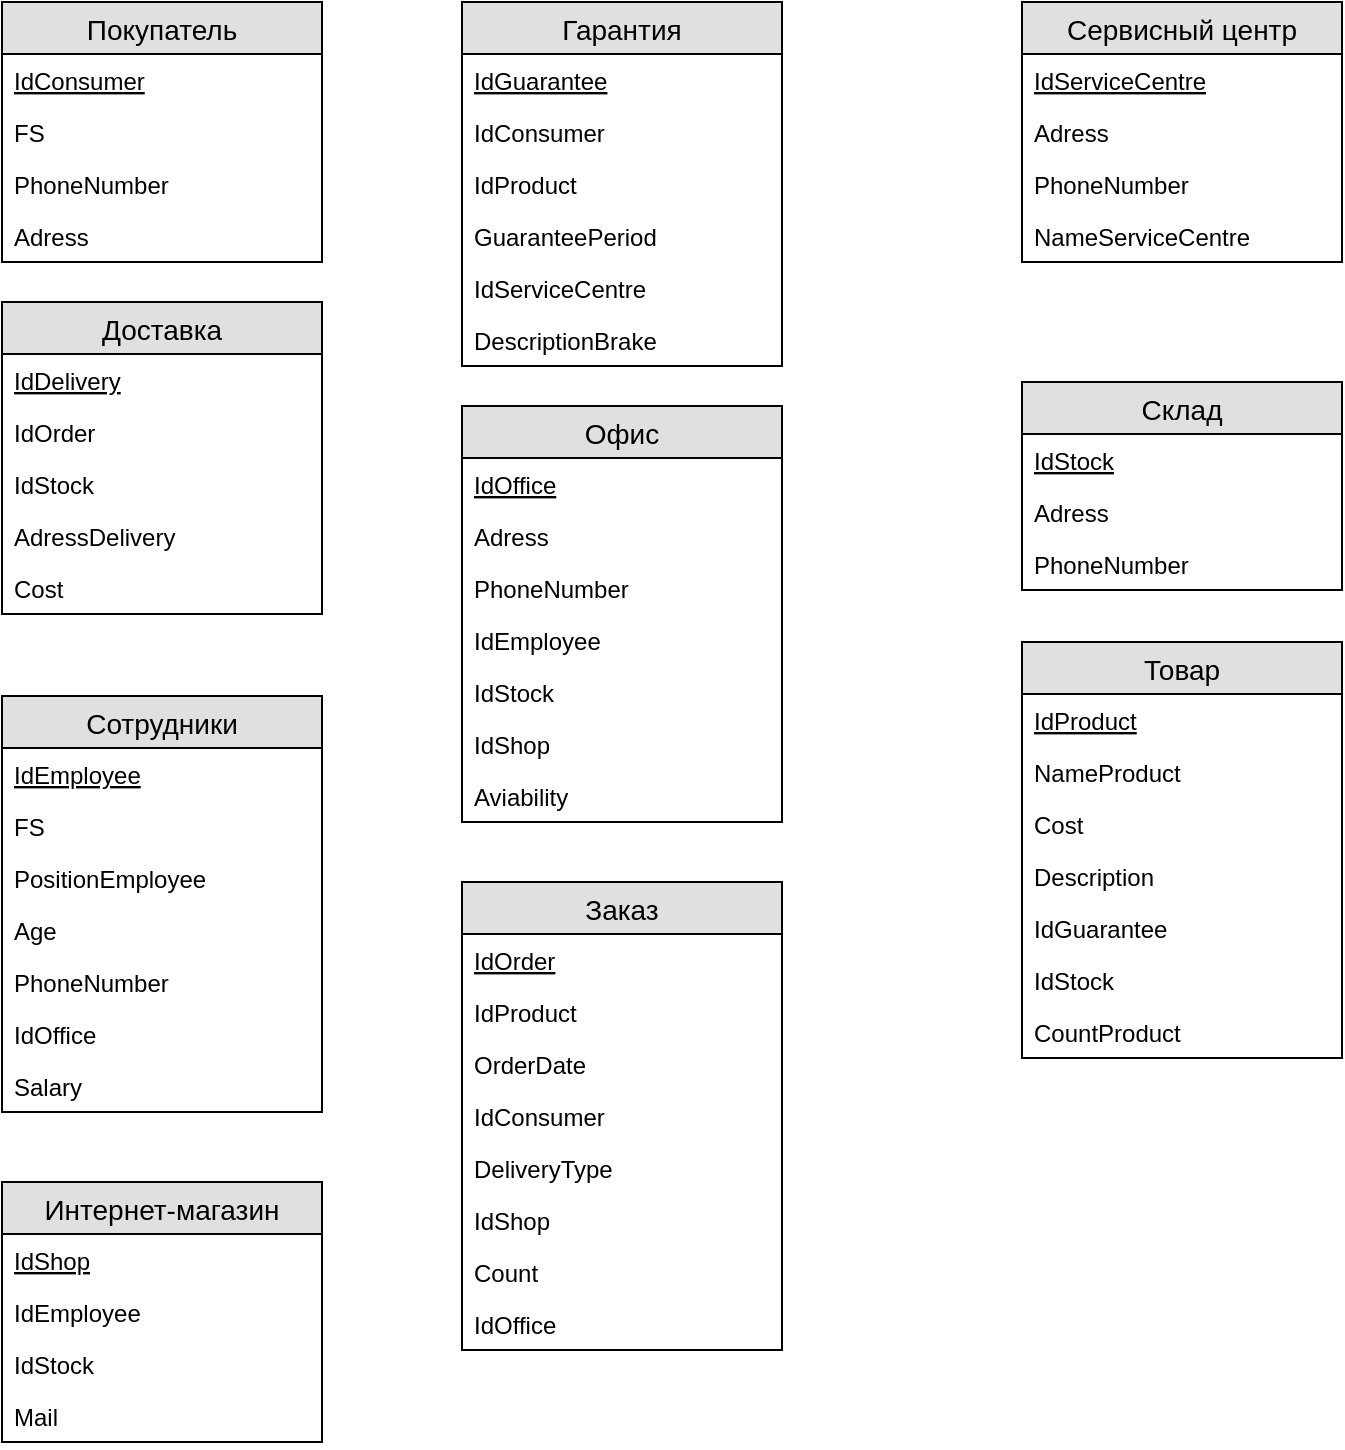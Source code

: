 <mxfile version="12.2.6" type="github" pages="1"><diagram id="Pn-FtpBva0utDwH_4W8m" name="Page-1"><mxGraphModel dx="1408" dy="780" grid="1" gridSize="10" guides="1" tooltips="1" connect="1" arrows="1" fold="1" page="1" pageScale="1" pageWidth="827" pageHeight="1169" math="0" shadow="0"><root><mxCell id="0"/><mxCell id="1" parent="0"/><mxCell id="OUVSQ0JZEMTmIH4KBOyO-5" value="Покупатель" style="swimlane;fontStyle=0;childLayout=stackLayout;horizontal=1;startSize=26;fillColor=#e0e0e0;horizontalStack=0;resizeParent=1;resizeParentMax=0;resizeLast=0;collapsible=1;marginBottom=0;swimlaneFillColor=#ffffff;align=center;fontSize=14;" vertex="1" parent="1"><mxGeometry x="10" y="10" width="160" height="130" as="geometry"/></mxCell><mxCell id="OUVSQ0JZEMTmIH4KBOyO-6" value="IdConsumer" style="text;strokeColor=none;fillColor=none;spacingLeft=4;spacingRight=4;overflow=hidden;rotatable=0;points=[[0,0.5],[1,0.5]];portConstraint=eastwest;fontSize=12;fontStyle=4" vertex="1" parent="OUVSQ0JZEMTmIH4KBOyO-5"><mxGeometry y="26" width="160" height="26" as="geometry"/></mxCell><mxCell id="OUVSQ0JZEMTmIH4KBOyO-7" value="FS" style="text;strokeColor=none;fillColor=none;spacingLeft=4;spacingRight=4;overflow=hidden;rotatable=0;points=[[0,0.5],[1,0.5]];portConstraint=eastwest;fontSize=12;" vertex="1" parent="OUVSQ0JZEMTmIH4KBOyO-5"><mxGeometry y="52" width="160" height="26" as="geometry"/></mxCell><mxCell id="OUVSQ0JZEMTmIH4KBOyO-46" value="PhoneNumber" style="text;strokeColor=none;fillColor=none;spacingLeft=4;spacingRight=4;overflow=hidden;rotatable=0;points=[[0,0.5],[1,0.5]];portConstraint=eastwest;fontSize=12;" vertex="1" parent="OUVSQ0JZEMTmIH4KBOyO-5"><mxGeometry y="78" width="160" height="26" as="geometry"/></mxCell><mxCell id="OUVSQ0JZEMTmIH4KBOyO-8" value="Adress" style="text;strokeColor=none;fillColor=none;spacingLeft=4;spacingRight=4;overflow=hidden;rotatable=0;points=[[0,0.5],[1,0.5]];portConstraint=eastwest;fontSize=12;" vertex="1" parent="OUVSQ0JZEMTmIH4KBOyO-5"><mxGeometry y="104" width="160" height="26" as="geometry"/></mxCell><mxCell id="OUVSQ0JZEMTmIH4KBOyO-9" value="Доставка" style="swimlane;fontStyle=0;childLayout=stackLayout;horizontal=1;startSize=26;fillColor=#e0e0e0;horizontalStack=0;resizeParent=1;resizeParentMax=0;resizeLast=0;collapsible=1;marginBottom=0;swimlaneFillColor=#ffffff;align=center;fontSize=14;" vertex="1" parent="1"><mxGeometry x="10" y="160" width="160" height="156" as="geometry"/></mxCell><mxCell id="OUVSQ0JZEMTmIH4KBOyO-10" value="IdDelivery" style="text;strokeColor=none;fillColor=none;spacingLeft=4;spacingRight=4;overflow=hidden;rotatable=0;points=[[0,0.5],[1,0.5]];portConstraint=eastwest;fontSize=12;fontStyle=4" vertex="1" parent="OUVSQ0JZEMTmIH4KBOyO-9"><mxGeometry y="26" width="160" height="26" as="geometry"/></mxCell><mxCell id="OUVSQ0JZEMTmIH4KBOyO-11" value="IdOrder" style="text;strokeColor=none;fillColor=none;spacingLeft=4;spacingRight=4;overflow=hidden;rotatable=0;points=[[0,0.5],[1,0.5]];portConstraint=eastwest;fontSize=12;" vertex="1" parent="OUVSQ0JZEMTmIH4KBOyO-9"><mxGeometry y="52" width="160" height="26" as="geometry"/></mxCell><mxCell id="OUVSQ0JZEMTmIH4KBOyO-47" value="IdStock" style="text;strokeColor=none;fillColor=none;spacingLeft=4;spacingRight=4;overflow=hidden;rotatable=0;points=[[0,0.5],[1,0.5]];portConstraint=eastwest;fontSize=12;" vertex="1" parent="OUVSQ0JZEMTmIH4KBOyO-9"><mxGeometry y="78" width="160" height="26" as="geometry"/></mxCell><mxCell id="OUVSQ0JZEMTmIH4KBOyO-48" value="AdressDelivery" style="text;strokeColor=none;fillColor=none;spacingLeft=4;spacingRight=4;overflow=hidden;rotatable=0;points=[[0,0.5],[1,0.5]];portConstraint=eastwest;fontSize=12;" vertex="1" parent="OUVSQ0JZEMTmIH4KBOyO-9"><mxGeometry y="104" width="160" height="26" as="geometry"/></mxCell><mxCell id="OUVSQ0JZEMTmIH4KBOyO-12" value="Cost" style="text;strokeColor=none;fillColor=none;spacingLeft=4;spacingRight=4;overflow=hidden;rotatable=0;points=[[0,0.5],[1,0.5]];portConstraint=eastwest;fontSize=12;" vertex="1" parent="OUVSQ0JZEMTmIH4KBOyO-9"><mxGeometry y="130" width="160" height="26" as="geometry"/></mxCell><mxCell id="OUVSQ0JZEMTmIH4KBOyO-13" value="Сотрудники" style="swimlane;fontStyle=0;childLayout=stackLayout;horizontal=1;startSize=26;fillColor=#e0e0e0;horizontalStack=0;resizeParent=1;resizeParentMax=0;resizeLast=0;collapsible=1;marginBottom=0;swimlaneFillColor=#ffffff;align=center;fontSize=14;" vertex="1" parent="1"><mxGeometry x="10" y="357" width="160" height="208" as="geometry"/></mxCell><mxCell id="OUVSQ0JZEMTmIH4KBOyO-14" value="IdEmployee" style="text;strokeColor=none;fillColor=none;spacingLeft=4;spacingRight=4;overflow=hidden;rotatable=0;points=[[0,0.5],[1,0.5]];portConstraint=eastwest;fontSize=12;fontStyle=4" vertex="1" parent="OUVSQ0JZEMTmIH4KBOyO-13"><mxGeometry y="26" width="160" height="26" as="geometry"/></mxCell><mxCell id="OUVSQ0JZEMTmIH4KBOyO-15" value="FS" style="text;strokeColor=none;fillColor=none;spacingLeft=4;spacingRight=4;overflow=hidden;rotatable=0;points=[[0,0.5],[1,0.5]];portConstraint=eastwest;fontSize=12;" vertex="1" parent="OUVSQ0JZEMTmIH4KBOyO-13"><mxGeometry y="52" width="160" height="26" as="geometry"/></mxCell><mxCell id="OUVSQ0JZEMTmIH4KBOyO-49" value="PositionEmployee" style="text;strokeColor=none;fillColor=none;spacingLeft=4;spacingRight=4;overflow=hidden;rotatable=0;points=[[0,0.5],[1,0.5]];portConstraint=eastwest;fontSize=12;" vertex="1" parent="OUVSQ0JZEMTmIH4KBOyO-13"><mxGeometry y="78" width="160" height="26" as="geometry"/></mxCell><mxCell id="OUVSQ0JZEMTmIH4KBOyO-50" value="Age" style="text;strokeColor=none;fillColor=none;spacingLeft=4;spacingRight=4;overflow=hidden;rotatable=0;points=[[0,0.5],[1,0.5]];portConstraint=eastwest;fontSize=12;" vertex="1" parent="OUVSQ0JZEMTmIH4KBOyO-13"><mxGeometry y="104" width="160" height="26" as="geometry"/></mxCell><mxCell id="OUVSQ0JZEMTmIH4KBOyO-51" value="PhoneNumber" style="text;strokeColor=none;fillColor=none;spacingLeft=4;spacingRight=4;overflow=hidden;rotatable=0;points=[[0,0.5],[1,0.5]];portConstraint=eastwest;fontSize=12;" vertex="1" parent="OUVSQ0JZEMTmIH4KBOyO-13"><mxGeometry y="130" width="160" height="26" as="geometry"/></mxCell><mxCell id="OUVSQ0JZEMTmIH4KBOyO-52" value="IdOffice" style="text;strokeColor=none;fillColor=none;spacingLeft=4;spacingRight=4;overflow=hidden;rotatable=0;points=[[0,0.5],[1,0.5]];portConstraint=eastwest;fontSize=12;" vertex="1" parent="OUVSQ0JZEMTmIH4KBOyO-13"><mxGeometry y="156" width="160" height="26" as="geometry"/></mxCell><mxCell id="OUVSQ0JZEMTmIH4KBOyO-16" value="Salary" style="text;strokeColor=none;fillColor=none;spacingLeft=4;spacingRight=4;overflow=hidden;rotatable=0;points=[[0,0.5],[1,0.5]];portConstraint=eastwest;fontSize=12;" vertex="1" parent="OUVSQ0JZEMTmIH4KBOyO-13"><mxGeometry y="182" width="160" height="26" as="geometry"/></mxCell><mxCell id="OUVSQ0JZEMTmIH4KBOyO-17" value="Интернет-магазин" style="swimlane;fontStyle=0;childLayout=stackLayout;horizontal=1;startSize=26;fillColor=#e0e0e0;horizontalStack=0;resizeParent=1;resizeParentMax=0;resizeLast=0;collapsible=1;marginBottom=0;swimlaneFillColor=#ffffff;align=center;fontSize=14;" vertex="1" parent="1"><mxGeometry x="10" y="600" width="160" height="130" as="geometry"/></mxCell><mxCell id="OUVSQ0JZEMTmIH4KBOyO-18" value="IdShop" style="text;strokeColor=none;fillColor=none;spacingLeft=4;spacingRight=4;overflow=hidden;rotatable=0;points=[[0,0.5],[1,0.5]];portConstraint=eastwest;fontSize=12;fontStyle=4" vertex="1" parent="OUVSQ0JZEMTmIH4KBOyO-17"><mxGeometry y="26" width="160" height="26" as="geometry"/></mxCell><mxCell id="OUVSQ0JZEMTmIH4KBOyO-19" value="IdEmployee" style="text;strokeColor=none;fillColor=none;spacingLeft=4;spacingRight=4;overflow=hidden;rotatable=0;points=[[0,0.5],[1,0.5]];portConstraint=eastwest;fontSize=12;" vertex="1" parent="OUVSQ0JZEMTmIH4KBOyO-17"><mxGeometry y="52" width="160" height="26" as="geometry"/></mxCell><mxCell id="OUVSQ0JZEMTmIH4KBOyO-53" value="IdStock" style="text;strokeColor=none;fillColor=none;spacingLeft=4;spacingRight=4;overflow=hidden;rotatable=0;points=[[0,0.5],[1,0.5]];portConstraint=eastwest;fontSize=12;" vertex="1" parent="OUVSQ0JZEMTmIH4KBOyO-17"><mxGeometry y="78" width="160" height="26" as="geometry"/></mxCell><mxCell id="OUVSQ0JZEMTmIH4KBOyO-20" value="Mail" style="text;strokeColor=none;fillColor=none;spacingLeft=4;spacingRight=4;overflow=hidden;rotatable=0;points=[[0,0.5],[1,0.5]];portConstraint=eastwest;fontSize=12;" vertex="1" parent="OUVSQ0JZEMTmIH4KBOyO-17"><mxGeometry y="104" width="160" height="26" as="geometry"/></mxCell><mxCell id="OUVSQ0JZEMTmIH4KBOyO-21" value="Товар" style="swimlane;fontStyle=0;childLayout=stackLayout;horizontal=1;startSize=26;fillColor=#e0e0e0;horizontalStack=0;resizeParent=1;resizeParentMax=0;resizeLast=0;collapsible=1;marginBottom=0;swimlaneFillColor=#ffffff;align=center;fontSize=14;" vertex="1" parent="1"><mxGeometry x="520" y="330" width="160" height="208" as="geometry"/></mxCell><mxCell id="OUVSQ0JZEMTmIH4KBOyO-22" value="IdProduct&#10;" style="text;strokeColor=none;fillColor=none;spacingLeft=4;spacingRight=4;overflow=hidden;rotatable=0;points=[[0,0.5],[1,0.5]];portConstraint=eastwest;fontSize=12;fontStyle=4" vertex="1" parent="OUVSQ0JZEMTmIH4KBOyO-21"><mxGeometry y="26" width="160" height="26" as="geometry"/></mxCell><mxCell id="OUVSQ0JZEMTmIH4KBOyO-23" value="NameProduct" style="text;strokeColor=none;fillColor=none;spacingLeft=4;spacingRight=4;overflow=hidden;rotatable=0;points=[[0,0.5],[1,0.5]];portConstraint=eastwest;fontSize=12;" vertex="1" parent="OUVSQ0JZEMTmIH4KBOyO-21"><mxGeometry y="52" width="160" height="26" as="geometry"/></mxCell><mxCell id="OUVSQ0JZEMTmIH4KBOyO-24" value="Cost" style="text;strokeColor=none;fillColor=none;spacingLeft=4;spacingRight=4;overflow=hidden;rotatable=0;points=[[0,0.5],[1,0.5]];portConstraint=eastwest;fontSize=12;" vertex="1" parent="OUVSQ0JZEMTmIH4KBOyO-21"><mxGeometry y="78" width="160" height="26" as="geometry"/></mxCell><mxCell id="OUVSQ0JZEMTmIH4KBOyO-68" value="Description" style="text;strokeColor=none;fillColor=none;spacingLeft=4;spacingRight=4;overflow=hidden;rotatable=0;points=[[0,0.5],[1,0.5]];portConstraint=eastwest;fontSize=12;" vertex="1" parent="OUVSQ0JZEMTmIH4KBOyO-21"><mxGeometry y="104" width="160" height="26" as="geometry"/></mxCell><mxCell id="OUVSQ0JZEMTmIH4KBOyO-69" value="IdGuarantee" style="text;strokeColor=none;fillColor=none;spacingLeft=4;spacingRight=4;overflow=hidden;rotatable=0;points=[[0,0.5],[1,0.5]];portConstraint=eastwest;fontSize=12;" vertex="1" parent="OUVSQ0JZEMTmIH4KBOyO-21"><mxGeometry y="130" width="160" height="26" as="geometry"/></mxCell><mxCell id="OUVSQ0JZEMTmIH4KBOyO-70" value="IdStock" style="text;strokeColor=none;fillColor=none;spacingLeft=4;spacingRight=4;overflow=hidden;rotatable=0;points=[[0,0.5],[1,0.5]];portConstraint=eastwest;fontSize=12;" vertex="1" parent="OUVSQ0JZEMTmIH4KBOyO-21"><mxGeometry y="156" width="160" height="26" as="geometry"/></mxCell><mxCell id="OUVSQ0JZEMTmIH4KBOyO-71" value="CountProduct" style="text;strokeColor=none;fillColor=none;spacingLeft=4;spacingRight=4;overflow=hidden;rotatable=0;points=[[0,0.5],[1,0.5]];portConstraint=eastwest;fontSize=12;" vertex="1" parent="OUVSQ0JZEMTmIH4KBOyO-21"><mxGeometry y="182" width="160" height="26" as="geometry"/></mxCell><mxCell id="OUVSQ0JZEMTmIH4KBOyO-25" value="Заказ" style="swimlane;fontStyle=0;childLayout=stackLayout;horizontal=1;startSize=26;fillColor=#e0e0e0;horizontalStack=0;resizeParent=1;resizeParentMax=0;resizeLast=0;collapsible=1;marginBottom=0;swimlaneFillColor=#ffffff;align=center;fontSize=14;" vertex="1" parent="1"><mxGeometry x="240" y="450" width="160" height="234" as="geometry"/></mxCell><mxCell id="OUVSQ0JZEMTmIH4KBOyO-26" value="IdOrder" style="text;strokeColor=none;fillColor=none;spacingLeft=4;spacingRight=4;overflow=hidden;rotatable=0;points=[[0,0.5],[1,0.5]];portConstraint=eastwest;fontSize=12;fontStyle=4" vertex="1" parent="OUVSQ0JZEMTmIH4KBOyO-25"><mxGeometry y="26" width="160" height="26" as="geometry"/></mxCell><mxCell id="OUVSQ0JZEMTmIH4KBOyO-27" value="IdProduct" style="text;strokeColor=none;fillColor=none;spacingLeft=4;spacingRight=4;overflow=hidden;rotatable=0;points=[[0,0.5],[1,0.5]];portConstraint=eastwest;fontSize=12;" vertex="1" parent="OUVSQ0JZEMTmIH4KBOyO-25"><mxGeometry y="52" width="160" height="26" as="geometry"/></mxCell><mxCell id="OUVSQ0JZEMTmIH4KBOyO-28" value="OrderDate" style="text;strokeColor=none;fillColor=none;spacingLeft=4;spacingRight=4;overflow=hidden;rotatable=0;points=[[0,0.5],[1,0.5]];portConstraint=eastwest;fontSize=12;" vertex="1" parent="OUVSQ0JZEMTmIH4KBOyO-25"><mxGeometry y="78" width="160" height="26" as="geometry"/></mxCell><mxCell id="OUVSQ0JZEMTmIH4KBOyO-63" value="IdConsumer" style="text;strokeColor=none;fillColor=none;spacingLeft=4;spacingRight=4;overflow=hidden;rotatable=0;points=[[0,0.5],[1,0.5]];portConstraint=eastwest;fontSize=12;" vertex="1" parent="OUVSQ0JZEMTmIH4KBOyO-25"><mxGeometry y="104" width="160" height="26" as="geometry"/></mxCell><mxCell id="OUVSQ0JZEMTmIH4KBOyO-64" value="DeliveryType" style="text;strokeColor=none;fillColor=none;spacingLeft=4;spacingRight=4;overflow=hidden;rotatable=0;points=[[0,0.5],[1,0.5]];portConstraint=eastwest;fontSize=12;" vertex="1" parent="OUVSQ0JZEMTmIH4KBOyO-25"><mxGeometry y="130" width="160" height="26" as="geometry"/></mxCell><mxCell id="OUVSQ0JZEMTmIH4KBOyO-65" value="IdShop" style="text;strokeColor=none;fillColor=none;spacingLeft=4;spacingRight=4;overflow=hidden;rotatable=0;points=[[0,0.5],[1,0.5]];portConstraint=eastwest;fontSize=12;" vertex="1" parent="OUVSQ0JZEMTmIH4KBOyO-25"><mxGeometry y="156" width="160" height="26" as="geometry"/></mxCell><mxCell id="OUVSQ0JZEMTmIH4KBOyO-66" value="Count" style="text;strokeColor=none;fillColor=none;spacingLeft=4;spacingRight=4;overflow=hidden;rotatable=0;points=[[0,0.5],[1,0.5]];portConstraint=eastwest;fontSize=12;" vertex="1" parent="OUVSQ0JZEMTmIH4KBOyO-25"><mxGeometry y="182" width="160" height="26" as="geometry"/></mxCell><mxCell id="OUVSQ0JZEMTmIH4KBOyO-67" value="IdOffice" style="text;strokeColor=none;fillColor=none;spacingLeft=4;spacingRight=4;overflow=hidden;rotatable=0;points=[[0,0.5],[1,0.5]];portConstraint=eastwest;fontSize=12;" vertex="1" parent="OUVSQ0JZEMTmIH4KBOyO-25"><mxGeometry y="208" width="160" height="26" as="geometry"/></mxCell><mxCell id="OUVSQ0JZEMTmIH4KBOyO-29" value="Офис" style="swimlane;fontStyle=0;childLayout=stackLayout;horizontal=1;startSize=26;fillColor=#e0e0e0;horizontalStack=0;resizeParent=1;resizeParentMax=0;resizeLast=0;collapsible=1;marginBottom=0;swimlaneFillColor=#ffffff;align=center;fontSize=14;" vertex="1" parent="1"><mxGeometry x="240" y="212" width="160" height="208" as="geometry"/></mxCell><mxCell id="OUVSQ0JZEMTmIH4KBOyO-30" value="IdOffice" style="text;strokeColor=none;fillColor=none;spacingLeft=4;spacingRight=4;overflow=hidden;rotatable=0;points=[[0,0.5],[1,0.5]];portConstraint=eastwest;fontSize=12;fontStyle=4" vertex="1" parent="OUVSQ0JZEMTmIH4KBOyO-29"><mxGeometry y="26" width="160" height="26" as="geometry"/></mxCell><mxCell id="OUVSQ0JZEMTmIH4KBOyO-31" value="Adress" style="text;strokeColor=none;fillColor=none;spacingLeft=4;spacingRight=4;overflow=hidden;rotatable=0;points=[[0,0.5],[1,0.5]];portConstraint=eastwest;fontSize=12;" vertex="1" parent="OUVSQ0JZEMTmIH4KBOyO-29"><mxGeometry y="52" width="160" height="26" as="geometry"/></mxCell><mxCell id="OUVSQ0JZEMTmIH4KBOyO-32" value="PhoneNumber" style="text;strokeColor=none;fillColor=none;spacingLeft=4;spacingRight=4;overflow=hidden;rotatable=0;points=[[0,0.5],[1,0.5]];portConstraint=eastwest;fontSize=12;" vertex="1" parent="OUVSQ0JZEMTmIH4KBOyO-29"><mxGeometry y="78" width="160" height="26" as="geometry"/></mxCell><mxCell id="OUVSQ0JZEMTmIH4KBOyO-59" value="IdEmployee" style="text;strokeColor=none;fillColor=none;spacingLeft=4;spacingRight=4;overflow=hidden;rotatable=0;points=[[0,0.5],[1,0.5]];portConstraint=eastwest;fontSize=12;" vertex="1" parent="OUVSQ0JZEMTmIH4KBOyO-29"><mxGeometry y="104" width="160" height="26" as="geometry"/></mxCell><mxCell id="OUVSQ0JZEMTmIH4KBOyO-60" value="IdStock" style="text;strokeColor=none;fillColor=none;spacingLeft=4;spacingRight=4;overflow=hidden;rotatable=0;points=[[0,0.5],[1,0.5]];portConstraint=eastwest;fontSize=12;" vertex="1" parent="OUVSQ0JZEMTmIH4KBOyO-29"><mxGeometry y="130" width="160" height="26" as="geometry"/></mxCell><mxCell id="OUVSQ0JZEMTmIH4KBOyO-61" value="IdShop" style="text;strokeColor=none;fillColor=none;spacingLeft=4;spacingRight=4;overflow=hidden;rotatable=0;points=[[0,0.5],[1,0.5]];portConstraint=eastwest;fontSize=12;" vertex="1" parent="OUVSQ0JZEMTmIH4KBOyO-29"><mxGeometry y="156" width="160" height="26" as="geometry"/></mxCell><mxCell id="OUVSQ0JZEMTmIH4KBOyO-62" value="Aviability" style="text;strokeColor=none;fillColor=none;spacingLeft=4;spacingRight=4;overflow=hidden;rotatable=0;points=[[0,0.5],[1,0.5]];portConstraint=eastwest;fontSize=12;" vertex="1" parent="OUVSQ0JZEMTmIH4KBOyO-29"><mxGeometry y="182" width="160" height="26" as="geometry"/></mxCell><mxCell id="OUVSQ0JZEMTmIH4KBOyO-33" value="Гарантия" style="swimlane;fontStyle=0;childLayout=stackLayout;horizontal=1;startSize=26;fillColor=#e0e0e0;horizontalStack=0;resizeParent=1;resizeParentMax=0;resizeLast=0;collapsible=1;marginBottom=0;swimlaneFillColor=#ffffff;align=center;fontSize=14;" vertex="1" parent="1"><mxGeometry x="240" y="10" width="160" height="182" as="geometry"/></mxCell><mxCell id="OUVSQ0JZEMTmIH4KBOyO-34" value="IdGuarantee" style="text;strokeColor=none;fillColor=none;spacingLeft=4;spacingRight=4;overflow=hidden;rotatable=0;points=[[0,0.5],[1,0.5]];portConstraint=eastwest;fontSize=12;fontStyle=4" vertex="1" parent="OUVSQ0JZEMTmIH4KBOyO-33"><mxGeometry y="26" width="160" height="26" as="geometry"/></mxCell><mxCell id="OUVSQ0JZEMTmIH4KBOyO-35" value="IdConsumer" style="text;strokeColor=none;fillColor=none;spacingLeft=4;spacingRight=4;overflow=hidden;rotatable=0;points=[[0,0.5],[1,0.5]];portConstraint=eastwest;fontSize=12;" vertex="1" parent="OUVSQ0JZEMTmIH4KBOyO-33"><mxGeometry y="52" width="160" height="26" as="geometry"/></mxCell><mxCell id="OUVSQ0JZEMTmIH4KBOyO-36" value="IdProduct" style="text;strokeColor=none;fillColor=none;spacingLeft=4;spacingRight=4;overflow=hidden;rotatable=0;points=[[0,0.5],[1,0.5]];portConstraint=eastwest;fontSize=12;" vertex="1" parent="OUVSQ0JZEMTmIH4KBOyO-33"><mxGeometry y="78" width="160" height="26" as="geometry"/></mxCell><mxCell id="OUVSQ0JZEMTmIH4KBOyO-56" value="GuaranteePeriod" style="text;strokeColor=none;fillColor=none;spacingLeft=4;spacingRight=4;overflow=hidden;rotatable=0;points=[[0,0.5],[1,0.5]];portConstraint=eastwest;fontSize=12;" vertex="1" parent="OUVSQ0JZEMTmIH4KBOyO-33"><mxGeometry y="104" width="160" height="26" as="geometry"/></mxCell><mxCell id="OUVSQ0JZEMTmIH4KBOyO-57" value="IdServiceCentre" style="text;strokeColor=none;fillColor=none;spacingLeft=4;spacingRight=4;overflow=hidden;rotatable=0;points=[[0,0.5],[1,0.5]];portConstraint=eastwest;fontSize=12;" vertex="1" parent="OUVSQ0JZEMTmIH4KBOyO-33"><mxGeometry y="130" width="160" height="26" as="geometry"/></mxCell><mxCell id="OUVSQ0JZEMTmIH4KBOyO-58" value="DescriptionBrake" style="text;strokeColor=none;fillColor=none;spacingLeft=4;spacingRight=4;overflow=hidden;rotatable=0;points=[[0,0.5],[1,0.5]];portConstraint=eastwest;fontSize=12;" vertex="1" parent="OUVSQ0JZEMTmIH4KBOyO-33"><mxGeometry y="156" width="160" height="26" as="geometry"/></mxCell><mxCell id="OUVSQ0JZEMTmIH4KBOyO-37" value="Сервисный центр" style="swimlane;fontStyle=0;childLayout=stackLayout;horizontal=1;startSize=26;fillColor=#e0e0e0;horizontalStack=0;resizeParent=1;resizeParentMax=0;resizeLast=0;collapsible=1;marginBottom=0;swimlaneFillColor=#ffffff;align=center;fontSize=14;" vertex="1" parent="1"><mxGeometry x="520" y="10" width="160" height="130" as="geometry"/></mxCell><mxCell id="OUVSQ0JZEMTmIH4KBOyO-38" value="IdServiceCentre" style="text;strokeColor=none;fillColor=none;spacingLeft=4;spacingRight=4;overflow=hidden;rotatable=0;points=[[0,0.5],[1,0.5]];portConstraint=eastwest;fontSize=12;fontStyle=4" vertex="1" parent="OUVSQ0JZEMTmIH4KBOyO-37"><mxGeometry y="26" width="160" height="26" as="geometry"/></mxCell><mxCell id="OUVSQ0JZEMTmIH4KBOyO-39" value="Adress" style="text;strokeColor=none;fillColor=none;spacingLeft=4;spacingRight=4;overflow=hidden;rotatable=0;points=[[0,0.5],[1,0.5]];portConstraint=eastwest;fontSize=12;" vertex="1" parent="OUVSQ0JZEMTmIH4KBOyO-37"><mxGeometry y="52" width="160" height="26" as="geometry"/></mxCell><mxCell id="OUVSQ0JZEMTmIH4KBOyO-40" value="PhoneNumber" style="text;strokeColor=none;fillColor=none;spacingLeft=4;spacingRight=4;overflow=hidden;rotatable=0;points=[[0,0.5],[1,0.5]];portConstraint=eastwest;fontSize=12;" vertex="1" parent="OUVSQ0JZEMTmIH4KBOyO-37"><mxGeometry y="78" width="160" height="26" as="geometry"/></mxCell><mxCell id="OUVSQ0JZEMTmIH4KBOyO-72" value="NameServiceCentre" style="text;strokeColor=none;fillColor=none;spacingLeft=4;spacingRight=4;overflow=hidden;rotatable=0;points=[[0,0.5],[1,0.5]];portConstraint=eastwest;fontSize=12;" vertex="1" parent="OUVSQ0JZEMTmIH4KBOyO-37"><mxGeometry y="104" width="160" height="26" as="geometry"/></mxCell><mxCell id="OUVSQ0JZEMTmIH4KBOyO-41" value="Склад" style="swimlane;fontStyle=0;childLayout=stackLayout;horizontal=1;startSize=26;fillColor=#e0e0e0;horizontalStack=0;resizeParent=1;resizeParentMax=0;resizeLast=0;collapsible=1;marginBottom=0;swimlaneFillColor=#ffffff;align=center;fontSize=14;" vertex="1" parent="1"><mxGeometry x="520" y="200" width="160" height="104" as="geometry"/></mxCell><mxCell id="OUVSQ0JZEMTmIH4KBOyO-42" value="IdStock" style="text;strokeColor=none;fillColor=none;spacingLeft=4;spacingRight=4;overflow=hidden;rotatable=0;points=[[0,0.5],[1,0.5]];portConstraint=eastwest;fontSize=12;fontStyle=4" vertex="1" parent="OUVSQ0JZEMTmIH4KBOyO-41"><mxGeometry y="26" width="160" height="26" as="geometry"/></mxCell><mxCell id="OUVSQ0JZEMTmIH4KBOyO-43" value="Adress" style="text;strokeColor=none;fillColor=none;spacingLeft=4;spacingRight=4;overflow=hidden;rotatable=0;points=[[0,0.5],[1,0.5]];portConstraint=eastwest;fontSize=12;" vertex="1" parent="OUVSQ0JZEMTmIH4KBOyO-41"><mxGeometry y="52" width="160" height="26" as="geometry"/></mxCell><mxCell id="OUVSQ0JZEMTmIH4KBOyO-44" value="PhoneNumber" style="text;strokeColor=none;fillColor=none;spacingLeft=4;spacingRight=4;overflow=hidden;rotatable=0;points=[[0,0.5],[1,0.5]];portConstraint=eastwest;fontSize=12;" vertex="1" parent="OUVSQ0JZEMTmIH4KBOyO-41"><mxGeometry y="78" width="160" height="26" as="geometry"/></mxCell></root></mxGraphModel></diagram></mxfile>